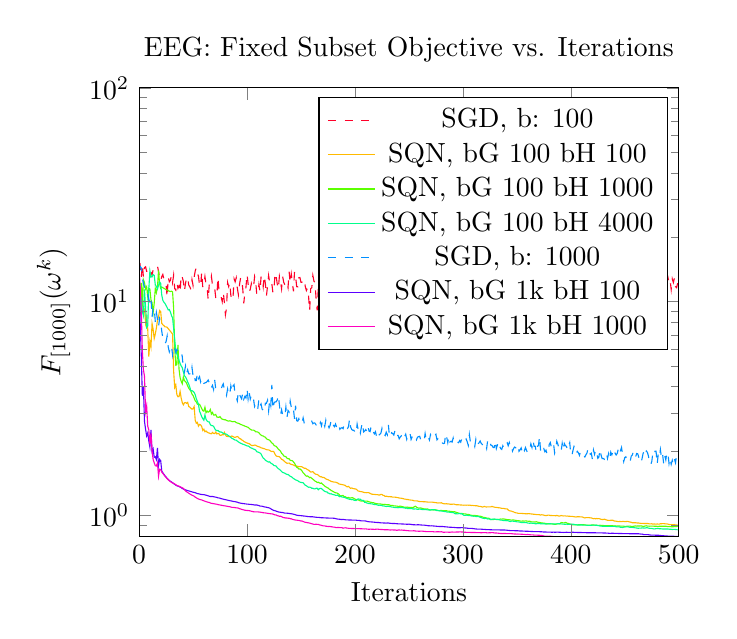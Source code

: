 % This file was created by matplotlib v0.1.0.
% Copyright (c) 2010--2014, Nico Schlömer <nico.schloemer@gmail.com>
% All rights reserved.
% 
% The lastest updates can be retrieved from
% 
% https://github.com/nschloe/matplotlib2tikz
% 
% where you can also submit bug reports and leavecomments.
% 
\begin{tikzpicture}

\definecolor{color1}{rgb}{1,0.728,0}
\definecolor{color0}{rgb}{1,0,0.16}
\definecolor{color3}{rgb}{0,1,0.548}
\definecolor{color2}{rgb}{0.36,1,0}
\definecolor{color5}{rgb}{0.355,0,1}
\definecolor{color4}{rgb}{0,0.562,1}
\definecolor{color6}{rgb}{1,0,0.75}

\begin{axis}[
title={EEG: Fixed Subset Objective vs. Iterations},
xlabel={Iterations},
ylabel={$F_{[1000]}(\omega^k)$},
xmin=0, xmax=500,
ymin=0.8, ymax=100,
ymode=log,
axis on top,
legend entries={{SGD, b: 100},{SQN, bG 100 bH 100},{SQN, bG 100 bH 1000},{SQN, bG 100 bH 4000},{SGD, b: 1000},{SQN, bG 1k bH 100},{SQN, bG 1k bH 1000}}
]
\addplot [color0, dashed]
coordinates {
(0,14.168)
(1.0,14.736)
(2,12.961)
(3,14.954)
(4,13.042)
(5,14.427)
(6,14.567)
(7,13.857)
(8.0,13.86)
(9,13.371)
(10,13.699)
(11,13.827)
(12,13.294)
(13,14.1)
(14,14.098)
(15,14.035)
(16,14.303)
(17,14.68)
(18,13.869)
(19,12.898)
(20,12.516)
(21,13.109)
(22,13.401)
(23,12.707)
(24,12.455)
(25,12.009)
(26,10.479)
(27,13.044)
(28,12.393)
(29,12.585)
(30,13.245)
(31,12.275)
(32,13.304)
(33,11.525)
(34,11.324)
(35,12.258)
(36,11.547)
(37,11.864)
(38,11.049)
(39,13.37)
(40,12.996)
(41,12.474)
(42,11.194)
(43,12.186)
(44,12.903)
(45,13.005)
(46,11.97)
(47,11.732)
(48,11.4)
(49,12.681)
(50,11.907)
(51,13.043)
(52,13.908)
(53,14.438)
(54,13.556)
(55,13.18)
(56,11.918)
(57,11.82)
(58,13.751)
(59,11.682)
(60,12.041)
(61,13.097)
(62,12.054)
(63,11.709)
(64,10.199)
(65,12.032)
(66,12.004)
(67,13.119)
(68,11.946)
(69,12.058)
(70,11.603)
(71,10.453)
(72,10.441)
(73,12.989)
(74,11.328)
(75,10.904)
(76,10.584)
(77,9.999)
(78,11.057)
(79,9.957)
(80,8.697)
(81,9.34)
(82,12.292)
(83,11.765)
(84,12.283)
(85,10.714)
(86,10.153)
(87,10.413)
(88,12.786)
(89,12.382)
(90,12.934)
(91,11.59)
(92,10.782)
(93,11.984)
(94,12.914)
(95,12.885)
(96,11.559)
(97,9.83)
(98,11.062)
(99,11.66)
(100,13.438)
(101,12.106)
(102,11.113)
(103,11.42)
(104,12.149)
(105,11.604)
(106,11.609)
(107,13.111)
(108,12.479)
(109,10.833)
(110,10.924)
(111,12.03)
(112,11.137)
(113,13.042)
(114,13.015)
(115,11.772)
(116,13.223)
(117,12.147)
(118,10.648)
(119,11.84)
(120,13.246)
(121,12.283)
(122,11.85)
(123,12.12)
(124,10.997)
(125,11.497)
(126,13.621)
(127,13.092)
(128,12.107)
(129,11.479)
(130,13.165)
(131,12.479)
(132,11.507)
(133,13.114)
(134,12.323)
(135,12.004)
(136,12.366)
(137,12.338)
(138,11.657)
(139,13.814)
(140,12.213)
(141,13.479)
(142,12.38)
(143,11.169)
(144,13.808)
(145,13.179)
(146,11.755)
(147,11.742)
(148,12.956)
(149,12.969)
(150,12.314)
(151,12.341)
(152,12.304)
(153,12.656)
(154,11.756)
(155,11.27)
(156,11.575)
(157,10.632)
(158,9.055)
(159,11.507)
(160,11.627)
(161,13.253)
(162,12.47)
(163,12.285)
(164,10.292)
(165,9.108)
(166,11.574)
(167,13.619)
(168,11.962)
(169,10.536)
(170,10.305)
(171,11.858)
(172,11.995)
(173,13.567)
(174,13.262)
(175,11.393)
(176,11.297)
(177,10.511)
(178,13.293)
(179,11.497)
(180,10.448)
(181,10.357)
(182,12.939)
(183,12.246)
(184,12.138)
(185,10.742)
(186,10.318)
(187,9.948)
(188,13.142)
(189,12.105)
(190,12.334)
(191,11.936)
(192,12.769)
(193,11.883)
(194,13.154)
(195,11.985)
(196,11.22)
(197,11.475)
(198,11.2)
(199,10.879)
(200,10.782)
(201,10.177)
(202,10.262)
(203,9.859)
(204,8.329)
(205,7.134)
(206,11.169)
(207,9.739)
(208,10.611)
(209,11.54)
(210,10.337)
(211,12.773)
(212,12.74)
(213,12.076)
(214,13.146)
(215,11.396)
(216,13.481)
(217,11.541)
(218,13.193)
(219,13.295)
(220,12.791)
(221,12.488)
(222,11.757)
(223,12.517)
(224,11.892)
(225,14.084)
(226,12.238)
(227,12.546)
(228,13.005)
(229,13.219)
(230,12.408)
(231,12.914)
(232,12.268)
(233,11.403)
(234,12.217)
(235,13.213)
(236,12.81)
(237,11.594)
(238,14.293)
(239,13.617)
(240,12.241)
(241,12.973)
(242,12.571)
(243,14.449)
(244,12.506)
(245,12.018)
(246,11.629)
(247,12.698)
(248,11.34)
(249,13.897)
(250,14.063)
(251,12.543)
(252,13.01)
(253,13.152)
(254,12.574)
(255,10.883)
(256,12.361)
(257,11.691)
(258,10.789)
(259,9.967)
(260,13.65)
(261,12.242)
(262,11.059)
(263,10.057)
(264,10.873)
(265,14.055)
(266,12.015)
(267,12.625)
(268,14.055)
(269,13.871)
(270,13.466)
(271,12.379)
(272,12.275)
(273,12.705)
(274,11.18)
(275,11.499)
(276,12.563)
(277,12.265)
(278,11.44)
(279,10.754)
(280,10.281)
(281,10.983)
(282,14.506)
(283,14.202)
(284,14.133)
(285,14.348)
(286,13.006)
(287,13.053)
(288,11.91)
(289,12.774)
(290,14.528)
(291,13.613)
(292,12.74)
(293,11.593)
(294,12.463)
(295,11.209)
(296,13.97)
(297,13.234)
(298,12.406)
(299,12.445)
(300,11.588)
(301,14.11)
(302,13.394)
(303,14.171)
(304,12.77)
(305,12.365)
(306,13.526)
(307,12.851)
(308,12.682)
(309,12.389)
(310,13.123)
(311,12.722)
(312,13.103)
(313,13.111)
(314,13.026)
(315,12.156)
(316,11.792)
(317,12.972)
(318,11.632)
(319,14.71)
(320,13.582)
(321,13.327)
(322,13.363)
(323,12.381)
(324,12.953)
(325,11.067)
(326,12.138)
(327,13.239)
(328,12.226)
(329,12.984)
(330,12.672)
(331,12.065)
(332,11.094)
(333,9.679)
(334,11.157)
(335,10.933)
(336,10.371)
(337,11.692)
(338,9.003)
(339,9.086)
(340,7.852)
(341,7.653)
(342,10.388)
(343,10.795)
(344,11.704)
(345,11.13)
(346,11.301)
(347,12.498)
(348,9.758)
(349,11.496)
(350,11.475)
(351,10.742)
(352,13.661)
(353,12.481)
(354,13.44)
(355,11.941)
(356,11.049)
(357,12.737)
(358,12.589)
(359,11.814)
(360,10.852)
(361,12.377)
(362,12.315)
(363,13.789)
(364,12.064)
(365,11.037)
(366,12.182)
(367,12.017)
(368,12.047)
(369,11.323)
(370,11.042)
(371,11.646)
(372,10.643)
(373,9.773)
(374,11.184)
(375,9.804)
(376,10.61)
(377,12.007)
(378,13.223)
(379,12.327)
(380,11.224)
(381,11.762)
(382,13.34)
(383,12.963)
(384,12.083)
(385,12.67)
(386,12.225)
(387,12.604)
(388,14.789)
(389,14.149)
(390,13.255)
(391,12.578)
(392,12.721)
(393,11.996)
(394,10.742)
(395,13.106)
(396,12.198)
(397,12.392)
(398,11.566)
(399,10.798)
(400,13.127)
(401,12.438)
(402,12.197)
(403,12.954)
(404,12.825)
(405,11.423)
(406,10.426)
(407,14.474)
(408,13.902)
(409,12.817)
(410,12.422)
(411,12.685)
(412,13.059)
(413,11.153)
(414,12.44)
(415,11.923)
(416,13.526)
(417,12.553)
(418,12.171)
(419,13.833)
(420,12.444)
(421,12.971)
(422,11.615)
(423,12.676)
(424,12.075)
(425,12.917)
(426,13.392)
(427,12.155)
(428,11.617)
(429,12.038)
(430,10.451)
(431,10.822)
(432,9.562)
(433,9.078)
(434,11.833)
(435,11.505)
(436,11.164)
(437,11.178)
(438,9.531)
(439,13.122)
(440,13.262)
(441,12.137)
(442,13.948)
(443,12.544)
(444,12.125)
(445,12.887)
(446,11.907)
(447,12.719)
(448,12.435)
(449,12.533)
(450,12.744)
(451,12.258)
(452,12.947)
(453,12.062)
(454,11.754)
(455,11.432)
(456,11.246)
(457,11.937)
(458,9.882)
(459,9.733)
(460,8.895)
(461,12.23)
(462,12.6)
(463,12.485)
(464,12.278)
(465,11.879)
(466,13.649)
(467,12.997)
(468,13.48)
(469,13.876)
(470,13.325)
(471,12.602)
(472,11.77)
(473,12.137)
(474,11.215)
(475,10.505)
(476,10.848)
(477,11.339)
(478,9.547)
(479,11.321)
(480,9.041)
(481,11.914)
(482,10.68)
(483,12.827)
(484,12.795)
(485,12.264)
(486,12.718)
(487,13.678)
(488,13.056)
(489,12.129)
(490,12.978)
(491,12.296)
(492,12.621)
(493,11.408)
(494,12.777)
(495,12.283)
(496,12.878)
(497,11.747)
(498,11.627)
(499,12.206)

};
\addplot [color1]
coordinates {
(0,14.168)
(1.0,8.663)
(2,8.909)
(3,10.27)
(4,9.129)
(5,9.234)
(6,7.936)
(7,8.501)
(8.0,7.442)
(9,5.536)
(10,6.536)
(11,6.142)
(12,7.9)
(13,7.432)
(14,6.728)
(15,7.058)
(16,7.525)
(17,8.155)
(18,8.515)
(19,9.088)
(20,8.99)
(21,7.922)
(22,7.8)
(23,7.729)
(24,7.625)
(25,7.625)
(26,7.592)
(27,7.478)
(28,7.378)
(29,7.271)
(30,7.161)
(31,7.064)
(32,4.73)
(33,3.967)
(34,4.084)
(35,3.673)
(36,3.591)
(37,3.6)
(38,3.804)
(39,3.541)
(40,3.373)
(41,3.293)
(42,3.365)
(43,3.375)
(44,3.345)
(45,3.38)
(46,3.231)
(47,3.212)
(48,3.176)
(49,3.142)
(50,3.157)
(51,3.232)
(52,2.788)
(53,2.701)
(54,2.725)
(55,2.618)
(56,2.667)
(57,2.653)
(58,2.609)
(59,2.499)
(60,2.533)
(61,2.465)
(62,2.483)
(63,2.455)
(64,2.438)
(65,2.429)
(66,2.416)
(67,2.411)
(68,2.446)
(69,2.422)
(70,2.415)
(71,2.454)
(72,2.408)
(73,2.421)
(74,2.411)
(75,2.372)
(76,2.371)
(77,2.387)
(78,2.385)
(79,2.448)
(80,2.379)
(81,2.345)
(82,2.342)
(83,2.339)
(84,2.344)
(85,2.338)
(86,2.354)
(87,2.339)
(88,2.324)
(89,2.32)
(90,2.331)
(91,2.34)
(92,2.325)
(93,2.288)
(94,2.284)
(95,2.257)
(96,2.244)
(97,2.221)
(98,2.206)
(99,2.193)
(100,2.184)
(101,2.173)
(102,2.169)
(103,2.149)
(104,2.127)
(105,2.123)
(106,2.127)
(107,2.135)
(108,2.132)
(109,2.115)
(110,2.104)
(111,2.096)
(112,2.088)
(113,2.073)
(114,2.067)
(115,2.058)
(116,2.054)
(117,2.042)
(118,2.032)
(119,2.028)
(120,2.026)
(121,2.016)
(122,1.999)
(123,1.99)
(124,1.997)
(125,1.982)
(126,1.932)
(127,1.9)
(128,1.89)
(129,1.888)
(130,1.882)
(131,1.862)
(132,1.831)
(133,1.824)
(134,1.804)
(135,1.784)
(136,1.768)
(137,1.755)
(138,1.757)
(139,1.759)
(140,1.742)
(141,1.734)
(142,1.728)
(143,1.722)
(144,1.709)
(145,1.707)
(146,1.702)
(147,1.697)
(148,1.693)
(149,1.694)
(150,1.693)
(151,1.688)
(152,1.675)
(153,1.664)
(154,1.664)
(155,1.652)
(156,1.637)
(157,1.631)
(158,1.613)
(159,1.596)
(160,1.599)
(161,1.604)
(162,1.581)
(163,1.566)
(164,1.558)
(165,1.557)
(166,1.545)
(167,1.528)
(168,1.517)
(169,1.517)
(170,1.505)
(171,1.508)
(172,1.497)
(173,1.484)
(174,1.476)
(175,1.471)
(176,1.461)
(177,1.453)
(178,1.443)
(179,1.44)
(180,1.435)
(181,1.433)
(182,1.433)
(183,1.425)
(184,1.42)
(185,1.405)
(186,1.402)
(187,1.398)
(188,1.396)
(189,1.392)
(190,1.387)
(191,1.383)
(192,1.367)
(193,1.361)
(194,1.368)
(195,1.353)
(196,1.339)
(197,1.345)
(198,1.337)
(199,1.335)
(200,1.331)
(201,1.329)
(202,1.317)
(203,1.301)
(204,1.299)
(205,1.293)
(206,1.293)
(207,1.288)
(208,1.284)
(209,1.28)
(210,1.279)
(211,1.278)
(212,1.28)
(213,1.277)
(214,1.269)
(215,1.261)
(216,1.257)
(217,1.256)
(218,1.255)
(219,1.253)
(220,1.252)
(221,1.251)
(222,1.246)
(223,1.247)
(224,1.255)
(225,1.254)
(226,1.242)
(227,1.24)
(228,1.228)
(229,1.231)
(230,1.228)
(231,1.224)
(232,1.225)
(233,1.223)
(234,1.223)
(235,1.218)
(236,1.218)
(237,1.218)
(238,1.217)
(239,1.213)
(240,1.212)
(241,1.207)
(242,1.206)
(243,1.204)
(244,1.201)
(245,1.198)
(246,1.192)
(247,1.192)
(248,1.187)
(249,1.189)
(250,1.183)
(251,1.182)
(252,1.18)
(253,1.179)
(254,1.176)
(255,1.17)
(256,1.171)
(257,1.17)
(258,1.169)
(259,1.165)
(260,1.162)
(261,1.161)
(262,1.161)
(263,1.16)
(264,1.16)
(265,1.159)
(266,1.158)
(267,1.156)
(268,1.155)
(269,1.155)
(270,1.155)
(271,1.154)
(272,1.154)
(273,1.152)
(274,1.15)
(275,1.148)
(276,1.146)
(277,1.144)
(278,1.146)
(279,1.144)
(280,1.148)
(281,1.139)
(282,1.136)
(283,1.134)
(284,1.134)
(285,1.135)
(286,1.132)
(287,1.133)
(288,1.129)
(289,1.129)
(290,1.128)
(291,1.131)
(292,1.13)
(293,1.125)
(294,1.123)
(295,1.122)
(296,1.122)
(297,1.121)
(298,1.119)
(299,1.119)
(300,1.118)
(301,1.117)
(302,1.118)
(303,1.117)
(304,1.118)
(305,1.117)
(306,1.118)
(307,1.116)
(308,1.114)
(309,1.115)
(310,1.112)
(311,1.112)
(312,1.11)
(313,1.11)
(314,1.107)
(315,1.103)
(316,1.103)
(317,1.1)
(318,1.095)
(319,1.098)
(320,1.103)
(321,1.097)
(322,1.096)
(323,1.098)
(324,1.098)
(325,1.098)
(326,1.098)
(327,1.103)
(328,1.098)
(329,1.095)
(330,1.091)
(331,1.091)
(332,1.089)
(333,1.087)
(334,1.086)
(335,1.083)
(336,1.08)
(337,1.08)
(338,1.079)
(339,1.075)
(340,1.074)
(341,1.074)
(342,1.061)
(343,1.052)
(344,1.05)
(345,1.048)
(346,1.043)
(347,1.039)
(348,1.033)
(349,1.029)
(350,1.028)
(351,1.024)
(352,1.023)
(353,1.023)
(354,1.023)
(355,1.022)
(356,1.021)
(357,1.02)
(358,1.019)
(359,1.018)
(360,1.019)
(361,1.02)
(362,1.019)
(363,1.017)
(364,1.016)
(365,1.014)
(366,1.013)
(367,1.012)
(368,1.01)
(369,1.009)
(370,1.009)
(371,1.008)
(372,1.005)
(373,1.008)
(374,1.006)
(375,1.004)
(376,1.0)
(377,0.999)
(378,1.001)
(379,1.004)
(380,1.003)
(381,1.0)
(382,1.0)
(383,0.999)
(384,0.999)
(385,0.999)
(386,0.997)
(387,1.001)
(388,0.997)
(389,0.993)
(390,0.995)
(391,1.0)
(392,0.997)
(393,0.995)
(394,0.996)
(395,0.996)
(396,0.993)
(397,0.994)
(398,0.992)
(399,0.992)
(400,0.99)
(401,0.991)
(402,0.989)
(403,0.987)
(404,0.985)
(405,0.984)
(406,0.987)
(407,0.987)
(408,0.986)
(409,0.985)
(410,0.985)
(411,0.983)
(412,0.977)
(413,0.974)
(414,0.977)
(415,0.977)
(416,0.978)
(417,0.977)
(418,0.975)
(419,0.974)
(420,0.97)
(421,0.966)
(422,0.968)
(423,0.965)
(424,0.968)
(425,0.966)
(426,0.967)
(427,0.964)
(428,0.96)
(429,0.958)
(430,0.958)
(431,0.961)
(432,0.958)
(433,0.953)
(434,0.95)
(435,0.949)
(436,0.948)
(437,0.95)
(438,0.95)
(439,0.95)
(440,0.943)
(441,0.942)
(442,0.94)
(443,0.938)
(444,0.936)
(445,0.937)
(446,0.937)
(447,0.936)
(448,0.938)
(449,0.938)
(450,0.936)
(451,0.937)
(452,0.938)
(453,0.938)
(454,0.934)
(455,0.932)
(456,0.929)
(457,0.925)
(458,0.925)
(459,0.925)
(460,0.925)
(461,0.923)
(462,0.922)
(463,0.922)
(464,0.92)
(465,0.918)
(466,0.918)
(467,0.918)
(468,0.917)
(469,0.917)
(470,0.917)
(471,0.918)
(472,0.916)
(473,0.913)
(474,0.913)
(475,0.915)
(476,0.911)
(477,0.913)
(478,0.912)
(479,0.911)
(480,0.913)
(481,0.911)
(482,0.911)
(483,0.915)
(484,0.915)
(485,0.916)
(486,0.916)
(487,0.915)
(488,0.913)
(489,0.913)
(490,0.911)
(491,0.908)
(492,0.906)
(493,0.907)
(494,0.906)
(495,0.906)
(496,0.907)
(497,0.903)
(498,0.903)
(499,0.903)

};
\addplot [color2]
coordinates {
(0,14.168)
(1.0,8.803)
(2,12.257)
(3,9.573)
(4,12.674)
(5,12.289)
(6,11.472)
(7,11.756)
(8.0,10.539)
(9,11.561)
(10,11.456)
(11,10.193)
(12,9.908)
(13,8.876)
(14,9.844)
(15,11.511)
(16,11.008)
(17,11.657)
(18,14.018)
(19,12.144)
(20,11.555)
(21,11.708)
(22,11.627)
(23,11.552)
(24,11.466)
(25,11.388)
(26,11.341)
(27,11.264)
(28,11.195)
(29,11.158)
(30,11.194)
(31,11.11)
(32,9.342)
(33,6.046)
(34,5.042)
(35,5.077)
(36,6.28)
(37,4.833)
(38,4.413)
(39,4.241)
(40,4.131)
(41,4.448)
(42,4.267)
(43,4.231)
(44,4.158)
(45,4.031)
(46,3.94)
(47,3.873)
(48,3.82)
(49,3.698)
(50,3.644)
(51,3.541)
(52,3.434)
(53,3.394)
(54,3.319)
(55,3.301)
(56,3.314)
(57,3.243)
(58,3.168)
(59,3.089)
(60,3.075)
(61,3.208)
(62,3.027)
(63,3.078)
(64,3.042)
(65,3.064)
(66,3.133)
(67,2.98)
(68,3.033)
(69,2.95)
(70,2.952)
(71,2.968)
(72,2.89)
(73,2.881)
(74,2.878)
(75,2.901)
(76,2.848)
(77,2.822)
(78,2.813)
(79,2.805)
(80,2.803)
(81,2.782)
(82,2.771)
(83,2.763)
(84,2.772)
(85,2.765)
(86,2.748)
(87,2.745)
(88,2.754)
(89,2.745)
(90,2.719)
(91,2.709)
(92,2.699)
(93,2.688)
(94,2.665)
(95,2.658)
(96,2.644)
(97,2.632)
(98,2.617)
(99,2.608)
(100,2.594)
(101,2.583)
(102,2.557)
(103,2.531)
(104,2.512)
(105,2.506)
(106,2.507)
(107,2.495)
(108,2.464)
(109,2.462)
(110,2.456)
(111,2.437)
(112,2.402)
(113,2.376)
(114,2.36)
(115,2.353)
(116,2.334)
(117,2.322)
(118,2.287)
(119,2.267)
(120,2.261)
(121,2.248)
(122,2.214)
(123,2.184)
(124,2.167)
(125,2.127)
(126,2.113)
(127,2.106)
(128,2.075)
(129,2.042)
(130,2.022)
(131,1.999)
(132,1.953)
(133,1.937)
(134,1.899)
(135,1.892)
(136,1.885)
(137,1.854)
(138,1.843)
(139,1.842)
(140,1.811)
(141,1.807)
(142,1.804)
(143,1.781)
(144,1.755)
(145,1.715)
(146,1.68)
(147,1.673)
(148,1.649)
(149,1.652)
(150,1.637)
(151,1.614)
(152,1.583)
(153,1.567)
(154,1.542)
(155,1.527)
(156,1.531)
(157,1.519)
(158,1.502)
(159,1.509)
(160,1.492)
(161,1.479)
(162,1.463)
(163,1.449)
(164,1.441)
(165,1.426)
(166,1.431)
(167,1.421)
(168,1.413)
(169,1.419)
(170,1.4)
(171,1.389)
(172,1.371)
(173,1.362)
(174,1.352)
(175,1.345)
(176,1.33)
(177,1.321)
(178,1.31)
(179,1.301)
(180,1.293)
(181,1.283)
(182,1.277)
(183,1.276)
(184,1.267)
(185,1.259)
(186,1.24)
(187,1.234)
(188,1.238)
(189,1.241)
(190,1.224)
(191,1.224)
(192,1.216)
(193,1.21)
(194,1.215)
(195,1.206)
(196,1.209)
(197,1.21)
(198,1.21)
(199,1.202)
(200,1.194)
(201,1.188)
(202,1.184)
(203,1.184)
(204,1.176)
(205,1.17)
(206,1.168)
(207,1.168)
(208,1.166)
(209,1.166)
(210,1.167)
(211,1.167)
(212,1.165)
(213,1.158)
(214,1.155)
(215,1.152)
(216,1.148)
(217,1.149)
(218,1.142)
(219,1.139)
(220,1.136)
(221,1.134)
(222,1.134)
(223,1.134)
(224,1.131)
(225,1.129)
(226,1.126)
(227,1.128)
(228,1.127)
(229,1.124)
(230,1.122)
(231,1.123)
(232,1.121)
(233,1.114)
(234,1.113)
(235,1.114)
(236,1.109)
(237,1.109)
(238,1.107)
(239,1.106)
(240,1.103)
(241,1.104)
(242,1.106)
(243,1.103)
(244,1.1)
(245,1.096)
(246,1.092)
(247,1.094)
(248,1.092)
(249,1.095)
(250,1.088)
(251,1.092)
(252,1.09)
(253,1.09)
(254,1.087)
(255,1.1)
(256,1.105)
(257,1.094)
(258,1.088)
(259,1.082)
(260,1.084)
(261,1.084)
(262,1.08)
(263,1.078)
(264,1.072)
(265,1.073)
(266,1.071)
(267,1.074)
(268,1.068)
(269,1.063)
(270,1.062)
(271,1.062)
(272,1.063)
(273,1.061)
(274,1.065)
(275,1.061)
(276,1.06)
(277,1.056)
(278,1.052)
(279,1.056)
(280,1.057)
(281,1.054)
(282,1.052)
(283,1.052)
(284,1.054)
(285,1.052)
(286,1.048)
(287,1.047)
(288,1.046)
(289,1.045)
(290,1.042)
(291,1.04)
(292,1.042)
(293,1.038)
(294,1.033)
(295,1.03)
(296,1.026)
(297,1.023)
(298,1.022)
(299,1.022)
(300,1.02)
(301,1.017)
(302,1.018)
(303,1.015)
(304,1.011)
(305,1.011)
(306,1.009)
(307,1.004)
(308,1.002)
(309,1.0)
(310,1.0)
(311,1.0)
(312,0.999)
(313,0.998)
(314,0.996)
(315,0.992)
(316,0.992)
(317,0.99)
(318,0.985)
(319,0.98)
(320,0.979)
(321,0.977)
(322,0.972)
(323,0.971)
(324,0.972)
(325,0.963)
(326,0.957)
(327,0.959)
(328,0.956)
(329,0.959)
(330,0.959)
(331,0.958)
(332,0.958)
(333,0.958)
(334,0.96)
(335,0.963)
(336,0.961)
(337,0.964)
(338,0.963)
(339,0.961)
(340,0.958)
(341,0.957)
(342,0.956)
(343,0.955)
(344,0.953)
(345,0.951)
(346,0.953)
(347,0.953)
(348,0.951)
(349,0.948)
(350,0.947)
(351,0.946)
(352,0.945)
(353,0.942)
(354,0.941)
(355,0.942)
(356,0.942)
(357,0.941)
(358,0.944)
(359,0.942)
(360,0.941)
(361,0.939)
(362,0.94)
(363,0.935)
(364,0.933)
(365,0.934)
(366,0.934)
(367,0.932)
(368,0.935)
(369,0.931)
(370,0.929)
(371,0.928)
(372,0.925)
(373,0.923)
(374,0.922)
(375,0.921)
(376,0.919)
(377,0.918)
(378,0.915)
(379,0.915)
(380,0.914)
(381,0.913)
(382,0.914)
(383,0.913)
(384,0.911)
(385,0.909)
(386,0.909)
(387,0.913)
(388,0.914)
(389,0.913)
(390,0.915)
(391,0.927)
(392,0.926)
(393,0.923)
(394,0.924)
(395,0.928)
(396,0.924)
(397,0.918)
(398,0.917)
(399,0.912)
(400,0.91)
(401,0.904)
(402,0.905)
(403,0.904)
(404,0.904)
(405,0.904)
(406,0.904)
(407,0.905)
(408,0.905)
(409,0.906)
(410,0.906)
(411,0.905)
(412,0.905)
(413,0.904)
(414,0.902)
(415,0.902)
(416,0.9)
(417,0.901)
(418,0.901)
(419,0.902)
(420,0.903)
(421,0.903)
(422,0.901)
(423,0.901)
(424,0.9)
(425,0.899)
(426,0.899)
(427,0.9)
(428,0.899)
(429,0.897)
(430,0.898)
(431,0.896)
(432,0.896)
(433,0.896)
(434,0.897)
(435,0.896)
(436,0.895)
(437,0.895)
(438,0.896)
(439,0.895)
(440,0.894)
(441,0.895)
(442,0.892)
(443,0.893)
(444,0.893)
(445,0.893)
(446,0.892)
(447,0.892)
(448,0.892)
(449,0.891)
(450,0.889)
(451,0.889)
(452,0.891)
(453,0.89)
(454,0.892)
(455,0.892)
(456,0.889)
(457,0.89)
(458,0.89)
(459,0.892)
(460,0.894)
(461,0.892)
(462,0.893)
(463,0.893)
(464,0.893)
(465,0.894)
(466,0.892)
(467,0.89)
(468,0.89)
(469,0.894)
(470,0.895)
(471,0.892)
(472,0.892)
(473,0.891)
(474,0.892)
(475,0.892)
(476,0.892)
(477,0.891)
(478,0.891)
(479,0.891)
(480,0.889)
(481,0.888)
(482,0.891)
(483,0.891)
(484,0.891)
(485,0.891)
(486,0.89)
(487,0.891)
(488,0.891)
(489,0.889)
(490,0.887)
(491,0.888)
(492,0.887)
(493,0.886)
(494,0.886)
(495,0.886)
(496,0.887)
(497,0.887)
(498,0.888)
(499,0.891)

};
\addplot [color3]
coordinates {
(0,14.168)
(1.0,9.021)
(2,10.512)
(3,9.003)
(4,8.603)
(5,11.417)
(6,9.357)
(7,7.574)
(8.0,7.72)
(9,11.438)
(10,13.94)
(11,13.037)
(12,13.075)
(13,13.394)
(14,13.277)
(15,12.003)
(16,11.775)
(17,11.455)
(18,11.934)
(19,12.352)
(20,12.192)
(21,10.74)
(22,10.152)
(23,9.938)
(24,9.804)
(25,9.592)
(26,9.387)
(27,9.145)
(28,9.187)
(29,8.95)
(30,8.619)
(31,8.415)
(32,7.513)
(33,6.632)
(34,5.888)
(35,5.694)
(36,5.539)
(37,5.314)
(38,5.141)
(39,5.0)
(40,4.917)
(41,4.69)
(42,4.509)
(43,4.445)
(44,4.352)
(45,4.207)
(46,4.114)
(47,3.972)
(48,3.83)
(49,3.835)
(50,3.81)
(51,3.763)
(52,3.671)
(53,3.516)
(54,3.418)
(55,3.314)
(56,3.073)
(57,2.991)
(58,2.898)
(59,2.839)
(60,2.791)
(61,2.952)
(62,2.821)
(63,2.766)
(64,2.743)
(65,2.741)
(66,2.658)
(67,2.635)
(68,2.633)
(69,2.613)
(70,2.551)
(71,2.509)
(72,2.491)
(73,2.499)
(74,2.473)
(75,2.456)
(76,2.459)
(77,2.441)
(78,2.42)
(79,2.411)
(80,2.405)
(81,2.401)
(82,2.377)
(83,2.357)
(84,2.339)
(85,2.316)
(86,2.296)
(87,2.283)
(88,2.268)
(89,2.251)
(90,2.25)
(91,2.228)
(92,2.21)
(93,2.193)
(94,2.178)
(95,2.169)
(96,2.155)
(97,2.149)
(98,2.138)
(99,2.126)
(100,2.115)
(101,2.114)
(102,2.1)
(103,2.076)
(104,2.068)
(105,2.059)
(106,2.045)
(107,2.037)
(108,2.023)
(109,1.987)
(110,1.981)
(111,1.972)
(112,1.96)
(113,1.941)
(114,1.895)
(115,1.855)
(116,1.841)
(117,1.814)
(118,1.8)
(119,1.788)
(120,1.777)
(121,1.783)
(122,1.758)
(123,1.746)
(124,1.733)
(125,1.712)
(126,1.709)
(127,1.702)
(128,1.673)
(129,1.654)
(130,1.644)
(131,1.625)
(132,1.607)
(133,1.59)
(134,1.584)
(135,1.578)
(136,1.566)
(137,1.556)
(138,1.555)
(139,1.541)
(140,1.525)
(141,1.518)
(142,1.506)
(143,1.489)
(144,1.48)
(145,1.467)
(146,1.462)
(147,1.455)
(148,1.441)
(149,1.433)
(150,1.427)
(151,1.426)
(152,1.422)
(153,1.403)
(154,1.384)
(155,1.377)
(156,1.365)
(157,1.356)
(158,1.357)
(159,1.352)
(160,1.34)
(161,1.342)
(162,1.332)
(163,1.333)
(164,1.34)
(165,1.341)
(166,1.32)
(167,1.335)
(168,1.34)
(169,1.337)
(170,1.321)
(171,1.309)
(172,1.296)
(173,1.291)
(174,1.289)
(175,1.274)
(176,1.27)
(177,1.261)
(178,1.264)
(179,1.256)
(180,1.252)
(181,1.249)
(182,1.242)
(183,1.241)
(184,1.247)
(185,1.231)
(186,1.224)
(187,1.231)
(188,1.22)
(189,1.219)
(190,1.215)
(191,1.212)
(192,1.205)
(193,1.199)
(194,1.195)
(195,1.19)
(196,1.191)
(197,1.185)
(198,1.188)
(199,1.179)
(200,1.178)
(201,1.175)
(202,1.188)
(203,1.196)
(204,1.192)
(205,1.191)
(206,1.179)
(207,1.177)
(208,1.177)
(209,1.151)
(210,1.151)
(211,1.144)
(212,1.141)
(213,1.136)
(214,1.137)
(215,1.133)
(216,1.134)
(217,1.128)
(218,1.126)
(219,1.124)
(220,1.123)
(221,1.119)
(222,1.115)
(223,1.118)
(224,1.116)
(225,1.113)
(226,1.108)
(227,1.109)
(228,1.104)
(229,1.102)
(230,1.103)
(231,1.105)
(232,1.1)
(233,1.1)
(234,1.095)
(235,1.095)
(236,1.091)
(237,1.09)
(238,1.088)
(239,1.088)
(240,1.087)
(241,1.089)
(242,1.088)
(243,1.088)
(244,1.088)
(245,1.087)
(246,1.085)
(247,1.081)
(248,1.084)
(249,1.076)
(250,1.077)
(251,1.078)
(252,1.077)
(253,1.076)
(254,1.072)
(255,1.072)
(256,1.074)
(257,1.072)
(258,1.068)
(259,1.07)
(260,1.071)
(261,1.07)
(262,1.067)
(263,1.065)
(264,1.067)
(265,1.066)
(266,1.066)
(267,1.062)
(268,1.062)
(269,1.06)
(270,1.061)
(271,1.064)
(272,1.064)
(273,1.065)
(274,1.062)
(275,1.059)
(276,1.054)
(277,1.053)
(278,1.053)
(279,1.051)
(280,1.049)
(281,1.048)
(282,1.045)
(283,1.044)
(284,1.043)
(285,1.039)
(286,1.037)
(287,1.037)
(288,1.035)
(289,1.034)
(290,1.032)
(291,1.032)
(292,1.026)
(293,1.018)
(294,1.019)
(295,1.017)
(296,1.021)
(297,1.021)
(298,1.018)
(299,1.021)
(300,1.009)
(301,1.001)
(302,1.001)
(303,1.004)
(304,1.001)
(305,1.0)
(306,1.0)
(307,0.998)
(308,0.995)
(309,0.994)
(310,0.992)
(311,0.993)
(312,0.989)
(313,0.989)
(314,0.99)
(315,0.987)
(316,0.981)
(317,0.977)
(318,0.973)
(319,0.97)
(320,0.968)
(321,0.971)
(322,0.967)
(323,0.963)
(324,0.964)
(325,0.961)
(326,0.956)
(327,0.96)
(328,0.961)
(329,0.964)
(330,0.96)
(331,0.959)
(332,0.959)
(333,0.957)
(334,0.955)
(335,0.951)
(336,0.951)
(337,0.948)
(338,0.947)
(339,0.947)
(340,0.945)
(341,0.947)
(342,0.944)
(343,0.94)
(344,0.937)
(345,0.941)
(346,0.941)
(347,0.94)
(348,0.938)
(349,0.937)
(350,0.934)
(351,0.934)
(352,0.932)
(353,0.93)
(354,0.927)
(355,0.928)
(356,0.927)
(357,0.927)
(358,0.926)
(359,0.926)
(360,0.922)
(361,0.921)
(362,0.919)
(363,0.922)
(364,0.92)
(365,0.92)
(366,0.92)
(367,0.915)
(368,0.915)
(369,0.916)
(370,0.917)
(371,0.916)
(372,0.915)
(373,0.915)
(374,0.914)
(375,0.915)
(376,0.913)
(377,0.912)
(378,0.913)
(379,0.913)
(380,0.915)
(381,0.915)
(382,0.914)
(383,0.914)
(384,0.912)
(385,0.913)
(386,0.913)
(387,0.913)
(388,0.915)
(389,0.916)
(390,0.914)
(391,0.914)
(392,0.912)
(393,0.911)
(394,0.91)
(395,0.91)
(396,0.911)
(397,0.908)
(398,0.909)
(399,0.909)
(400,0.911)
(401,0.911)
(402,0.91)
(403,0.909)
(404,0.906)
(405,0.905)
(406,0.903)
(407,0.903)
(408,0.903)
(409,0.903)
(410,0.902)
(411,0.903)
(412,0.901)
(413,0.901)
(414,0.902)
(415,0.9)
(416,0.899)
(417,0.899)
(418,0.899)
(419,0.9)
(420,0.901)
(421,0.901)
(422,0.901)
(423,0.9)
(424,0.9)
(425,0.897)
(426,0.896)
(427,0.893)
(428,0.892)
(429,0.891)
(430,0.891)
(431,0.891)
(432,0.891)
(433,0.89)
(434,0.89)
(435,0.889)
(436,0.891)
(437,0.89)
(438,0.89)
(439,0.89)
(440,0.89)
(441,0.889)
(442,0.886)
(443,0.884)
(444,0.884)
(445,0.884)
(446,0.881)
(447,0.88)
(448,0.879)
(449,0.882)
(450,0.883)
(451,0.885)
(452,0.885)
(453,0.885)
(454,0.882)
(455,0.88)
(456,0.88)
(457,0.88)
(458,0.878)
(459,0.877)
(460,0.875)
(461,0.874)
(462,0.872)
(463,0.872)
(464,0.873)
(465,0.873)
(466,0.875)
(467,0.874)
(468,0.873)
(469,0.874)
(470,0.876)
(471,0.876)
(472,0.873)
(473,0.87)
(474,0.87)
(475,0.87)
(476,0.868)
(477,0.865)
(478,0.866)
(479,0.868)
(480,0.869)
(481,0.869)
(482,0.867)
(483,0.867)
(484,0.866)
(485,0.865)
(486,0.865)
(487,0.865)
(488,0.865)
(489,0.864)
(490,0.865)
(491,0.863)
(492,0.862)
(493,0.862)
(494,0.86)
(495,0.861)
(496,0.861)
(497,0.86)
(498,0.859)
(499,0.857)

};
\addplot [color4, dashed]
coordinates {
(0,14.168)
(1.0,14.606)
(2,14.398)
(3,12.841)
(4,12.232)
(5,11.691)
(6,11.388)
(7,10.788)
(8.0,10.812)
(9,10.276)
(10,9.876)
(11,10.42)
(12,8.473)
(13,9.341)
(14,9.409)
(15,8.051)
(16,8.896)
(17,8.297)
(18,7.641)
(19,8.357)
(20,8.071)
(21,7.27)
(22,6.744)
(23,6.54)
(24,6.383)
(25,6.502)
(26,6.913)
(27,6.138)
(28,5.828)
(29,6.044)
(30,6.227)
(31,5.648)
(32,6.18)
(33,6.039)
(34,5.792)
(35,5.971)
(36,5.888)
(37,5.831)
(38,5.787)
(39,5.871)
(40,5.53)
(41,4.887)
(42,4.687)
(43,5.002)
(44,4.608)
(45,4.802)
(46,4.596)
(47,4.599)
(48,4.529)
(49,4.926)
(50,4.501)
(51,4.618)
(52,4.278)
(53,4.275)
(54,4.634)
(55,4.37)
(56,4.46)
(57,4.219)
(58,4.391)
(59,4.244)
(60,4.151)
(61,4.171)
(62,4.188)
(63,4.23)
(64,4.302)
(65,4.177)
(66,4.223)
(67,3.964)
(68,4.058)
(69,3.883)
(70,4.317)
(71,3.91)
(72,3.951)
(73,3.91)
(74,3.907)
(75,3.907)
(76,3.891)
(77,4.038)
(78,4.127)
(79,3.876)
(80,3.809)
(81,3.647)
(82,3.904)
(83,3.657)
(84,3.695)
(85,4.037)
(86,3.797)
(87,4.03)
(88,4.089)
(89,3.613)
(90,3.576)
(91,3.436)
(92,3.816)
(93,3.688)
(94,3.587)
(95,3.512)
(96,3.748)
(97,3.5)
(98,3.605)
(99,3.545)
(100,3.921)
(101,3.505)
(102,3.782)
(103,3.504)
(104,3.649)
(105,3.688)
(106,3.501)
(107,3.232)
(108,3.319)
(109,3.13)
(110,3.167)
(111,3.492)
(112,3.255)
(113,3.326)
(114,3.137)
(115,3.118)
(116,3.06)
(117,3.354)
(118,3.348)
(119,3.461)
(120,3.088)
(121,3.465)
(122,3.273)
(123,4.081)
(124,3.137)
(125,3.357)
(126,3.399)
(127,3.404)
(128,3.466)
(129,3.65)
(130,3.304)
(131,2.944)
(132,3.122)
(133,2.96)
(134,2.903)
(135,2.906)
(136,3.214)
(137,2.866)
(138,3.098)
(139,3.049)
(140,3.424)
(141,3.212)
(142,3.286)
(143,3.149)
(144,2.834)
(145,3.265)
(146,2.777)
(147,2.763)
(148,2.835)
(149,2.715)
(150,2.679)
(151,2.721)
(152,2.861)
(153,2.705)
(154,2.71)
(155,2.703)
(156,2.723)
(157,2.751)
(158,2.734)
(159,2.721)
(160,2.759)
(161,2.686)
(162,2.711)
(163,2.704)
(164,2.652)
(165,2.669)
(166,2.739)
(167,2.649)
(168,2.727)
(169,2.627)
(170,2.803)
(171,2.72)
(172,2.61)
(173,2.789)
(174,2.626)
(175,2.669)
(176,2.57)
(177,2.638)
(178,2.807)
(179,2.676)
(180,2.641)
(181,2.602)
(182,2.68)
(183,2.584)
(184,2.671)
(185,2.68)
(186,2.529)
(187,2.56)
(188,2.574)
(189,2.548)
(190,2.667)
(191,2.596)
(192,2.539)
(193,2.548)
(194,2.6)
(195,2.831)
(196,2.59)
(197,2.525)
(198,2.505)
(199,2.503)
(200,2.453)
(201,2.417)
(202,2.673)
(203,2.514)
(204,2.57)
(205,2.431)
(206,2.597)
(207,2.716)
(208,2.459)
(209,2.482)
(210,2.523)
(211,2.479)
(212,2.626)
(213,2.484)
(214,2.468)
(215,2.614)
(216,2.462)
(217,2.461)
(218,2.41)
(219,2.464)
(220,2.346)
(221,2.455)
(222,2.376)
(223,2.395)
(224,2.423)
(225,2.551)
(226,2.379)
(227,2.405)
(228,2.366)
(229,2.453)
(230,2.386)
(231,2.651)
(232,2.327)
(233,2.363)
(234,2.438)
(235,2.415)
(236,2.379)
(237,2.491)
(238,2.53)
(239,2.368)
(240,2.369)
(241,2.285)
(242,2.33)
(243,2.357)
(244,2.314)
(245,2.4)
(246,2.344)
(247,2.401)
(248,2.271)
(249,2.363)
(250,2.347)
(251,2.426)
(252,2.267)
(253,2.33)
(254,2.315)
(255,2.292)
(256,2.344)
(257,2.261)
(258,2.325)
(259,2.337)
(260,2.346)
(261,2.249)
(262,2.239)
(263,2.252)
(264,2.221)
(265,2.417)
(266,2.258)
(267,2.241)
(268,2.317)
(269,2.254)
(270,2.39)
(271,2.331)
(272,2.303)
(273,2.29)
(274,2.366)
(275,2.396)
(276,2.258)
(277,2.29)
(278,2.282)
(279,2.29)
(280,2.308)
(281,2.183)
(282,2.169)
(283,2.178)
(284,2.417)
(285,2.325)
(286,2.193)
(287,2.342)
(288,2.209)
(289,2.224)
(290,2.204)
(291,2.303)
(292,2.178)
(293,2.17)
(294,2.203)
(295,2.203)
(296,2.19)
(297,2.243)
(298,2.204)
(299,2.291)
(300,2.211)
(301,2.229)
(302,2.244)
(303,2.28)
(304,2.214)
(305,2.128)
(306,2.389)
(307,2.199)
(308,2.197)
(309,2.166)
(310,2.188)
(311,2.103)
(312,2.268)
(313,2.118)
(314,2.161)
(315,2.188)
(316,2.23)
(317,2.175)
(318,2.147)
(319,2.167)
(320,2.202)
(321,2.144)
(322,2.056)
(323,2.253)
(324,2.182)
(325,2.212)
(326,2.13)
(327,2.123)
(328,2.081)
(329,2.078)
(330,2.234)
(331,2.056)
(332,2.138)
(333,2.217)
(334,2.108)
(335,2.056)
(336,2.037)
(337,2.118)
(338,2.064)
(339,2.16)
(340,2.189)
(341,2.193)
(342,2.12)
(343,2.193)
(344,2.074)
(345,2.1)
(346,2.0)
(347,2.06)
(348,2.09)
(349,2.07)
(350,2.066)
(351,2.135)
(352,1.997)
(353,2.028)
(354,2.071)
(355,1.981)
(356,2.067)
(357,2.011)
(358,2.079)
(359,2.011)
(360,1.968)
(361,2.036)
(362,2.037)
(363,2.163)
(364,2.08)
(365,2.251)
(366,2.105)
(367,2.109)
(368,1.975)
(369,2.107)
(370,2.12)
(371,2.339)
(372,2.003)
(373,2.069)
(374,2.012)
(375,2.052)
(376,1.987)
(377,2.02)
(378,1.942)
(379,1.991)
(380,2.15)
(381,2.194)
(382,2.08)
(383,2.098)
(384,2.176)
(385,1.96)
(386,2.048)
(387,2.225)
(388,2.155)
(389,2.057)
(390,2.005)
(391,1.989)
(392,2.172)
(393,2.022)
(394,2.171)
(395,2.121)
(396,2.103)
(397,2.026)
(398,2.121)
(399,2.192)
(400,1.92)
(401,1.907)
(402,2.016)
(403,2.107)
(404,2.081)
(405,1.953)
(406,1.996)
(407,1.964)
(408,1.911)
(409,1.996)
(410,1.995)
(411,1.95)
(412,1.904)
(413,1.878)
(414,1.924)
(415,1.961)
(416,2.071)
(417,1.997)
(418,1.934)
(419,1.956)
(420,1.829)
(421,2.024)
(422,1.933)
(423,2.03)
(424,1.962)
(425,1.853)
(426,1.875)
(427,2.041)
(428,1.918)
(429,1.846)
(430,1.848)
(431,1.833)
(432,1.911)
(433,1.956)
(434,1.85)
(435,1.947)
(436,1.835)
(437,1.978)
(438,1.923)
(439,1.991)
(440,1.902)
(441,1.957)
(442,1.919)
(443,1.95)
(444,2.048)
(445,1.945)
(446,2.008)
(447,2.078)
(448,1.917)
(449,1.787)
(450,1.866)
(451,1.882)
(452,1.798)
(453,1.821)
(454,1.795)
(455,1.792)
(456,1.896)
(457,1.92)
(458,1.995)
(459,1.911)
(460,1.877)
(461,1.95)
(462,1.943)
(463,1.872)
(464,1.818)
(465,1.761)
(466,1.845)
(467,1.957)
(468,1.984)
(469,1.907)
(470,2.001)
(471,1.974)
(472,1.887)
(473,1.745)
(474,1.728)
(475,1.787)
(476,1.959)
(477,1.913)
(478,1.998)
(479,1.999)
(480,1.736)
(481,1.934)
(482,1.871)
(483,2.034)
(484,1.86)
(485,1.94)
(486,1.754)
(487,1.906)
(488,1.82)
(489,1.978)
(490,1.951)
(491,1.748)
(492,1.856)
(493,1.736)
(494,1.812)
(495,1.731)
(496,1.836)
(497,1.765)
(498,1.924)
(499,1.961)

};
\addplot [color5]
coordinates {
(0,14.168)
(1.0,7.93)
(2,5.659)
(3,3.633)
(4,3.983)
(5,2.753)
(6,2.531)
(7,2.357)
(8.0,2.436)
(9,2.228)
(10,2.088)
(11,2.513)
(12,1.993)
(13,2.05)
(14,1.872)
(15,1.881)
(16,1.827)
(17,2.071)
(18,1.711)
(19,1.83)
(20,1.806)
(21,1.613)
(22,1.586)
(23,1.559)
(24,1.533)
(25,1.513)
(26,1.492)
(27,1.476)
(28,1.458)
(29,1.446)
(30,1.435)
(31,1.425)
(32,1.409)
(33,1.399)
(34,1.386)
(35,1.378)
(36,1.371)
(37,1.365)
(38,1.357)
(39,1.349)
(40,1.337)
(41,1.33)
(42,1.323)
(43,1.318)
(44,1.313)
(45,1.307)
(46,1.303)
(47,1.298)
(48,1.294)
(49,1.29)
(50,1.285)
(51,1.282)
(52,1.278)
(53,1.272)
(54,1.266)
(55,1.263)
(56,1.26)
(57,1.256)
(58,1.254)
(59,1.252)
(60,1.251)
(61,1.249)
(62,1.244)
(63,1.241)
(64,1.235)
(65,1.231)
(66,1.227)
(67,1.227)
(68,1.227)
(69,1.224)
(70,1.221)
(71,1.218)
(72,1.215)
(73,1.209)
(74,1.208)
(75,1.204)
(76,1.199)
(77,1.196)
(78,1.192)
(79,1.189)
(80,1.186)
(81,1.183)
(82,1.179)
(83,1.176)
(84,1.173)
(85,1.17)
(86,1.168)
(87,1.164)
(88,1.162)
(89,1.16)
(90,1.157)
(91,1.155)
(92,1.148)
(93,1.145)
(94,1.142)
(95,1.139)
(96,1.138)
(97,1.136)
(98,1.134)
(99,1.133)
(100,1.13)
(101,1.13)
(102,1.128)
(103,1.127)
(104,1.126)
(105,1.124)
(106,1.122)
(107,1.12)
(108,1.12)
(109,1.12)
(110,1.116)
(111,1.113)
(112,1.107)
(113,1.106)
(114,1.105)
(115,1.101)
(116,1.097)
(117,1.095)
(118,1.093)
(119,1.089)
(120,1.087)
(121,1.083)
(122,1.076)
(123,1.066)
(124,1.061)
(125,1.055)
(126,1.053)
(127,1.048)
(128,1.043)
(129,1.039)
(130,1.037)
(131,1.035)
(132,1.033)
(133,1.032)
(134,1.029)
(135,1.026)
(136,1.025)
(137,1.025)
(138,1.024)
(139,1.022)
(140,1.02)
(141,1.019)
(142,1.017)
(143,1.014)
(144,1.011)
(145,1.007)
(146,1.003)
(147,1.001)
(148,1.0)
(149,0.999)
(150,0.998)
(151,0.997)
(152,0.995)
(153,0.994)
(154,0.993)
(155,0.991)
(156,0.989)
(157,0.988)
(158,0.987)
(159,0.986)
(160,0.986)
(161,0.986)
(162,0.984)
(163,0.983)
(164,0.981)
(165,0.98)
(166,0.98)
(167,0.979)
(168,0.977)
(169,0.976)
(170,0.976)
(171,0.975)
(172,0.974)
(173,0.974)
(174,0.973)
(175,0.973)
(176,0.972)
(177,0.972)
(178,0.972)
(179,0.972)
(180,0.971)
(181,0.97)
(182,0.967)
(183,0.964)
(184,0.962)
(185,0.961)
(186,0.96)
(187,0.958)
(188,0.957)
(189,0.959)
(190,0.957)
(191,0.955)
(192,0.954)
(193,0.954)
(194,0.953)
(195,0.953)
(196,0.953)
(197,0.952)
(198,0.952)
(199,0.952)
(200,0.952)
(201,0.951)
(202,0.949)
(203,0.948)
(204,0.948)
(205,0.946)
(206,0.943)
(207,0.944)
(208,0.943)
(209,0.943)
(210,0.942)
(211,0.939)
(212,0.936)
(213,0.935)
(214,0.933)
(215,0.933)
(216,0.932)
(217,0.931)
(218,0.93)
(219,0.929)
(220,0.928)
(221,0.927)
(222,0.927)
(223,0.925)
(224,0.924)
(225,0.924)
(226,0.923)
(227,0.922)
(228,0.922)
(229,0.921)
(230,0.923)
(231,0.922)
(232,0.92)
(233,0.919)
(234,0.918)
(235,0.917)
(236,0.917)
(237,0.917)
(238,0.916)
(239,0.915)
(240,0.914)
(241,0.913)
(242,0.913)
(243,0.913)
(244,0.912)
(245,0.912)
(246,0.911)
(247,0.911)
(248,0.91)
(249,0.91)
(250,0.911)
(251,0.91)
(252,0.908)
(253,0.907)
(254,0.905)
(255,0.905)
(256,0.904)
(257,0.904)
(258,0.905)
(259,0.905)
(260,0.904)
(261,0.903)
(262,0.902)
(263,0.902)
(264,0.902)
(265,0.9)
(266,0.899)
(267,0.897)
(268,0.895)
(269,0.895)
(270,0.894)
(271,0.895)
(272,0.894)
(273,0.893)
(274,0.892)
(275,0.891)
(276,0.89)
(277,0.89)
(278,0.888)
(279,0.888)
(280,0.888)
(281,0.888)
(282,0.887)
(283,0.886)
(284,0.885)
(285,0.884)
(286,0.883)
(287,0.882)
(288,0.881)
(289,0.881)
(290,0.88)
(291,0.88)
(292,0.879)
(293,0.878)
(294,0.877)
(295,0.876)
(296,0.876)
(297,0.876)
(298,0.877)
(299,0.877)
(300,0.877)
(301,0.875)
(302,0.874)
(303,0.874)
(304,0.872)
(305,0.871)
(306,0.871)
(307,0.871)
(308,0.87)
(309,0.869)
(310,0.868)
(311,0.866)
(312,0.865)
(313,0.864)
(314,0.863)
(315,0.863)
(316,0.863)
(317,0.863)
(318,0.862)
(319,0.861)
(320,0.861)
(321,0.86)
(322,0.859)
(323,0.859)
(324,0.859)
(325,0.858)
(326,0.858)
(327,0.857)
(328,0.857)
(329,0.857)
(330,0.857)
(331,0.857)
(332,0.856)
(333,0.856)
(334,0.856)
(335,0.855)
(336,0.855)
(337,0.855)
(338,0.855)
(339,0.855)
(340,0.854)
(341,0.853)
(342,0.852)
(343,0.851)
(344,0.85)
(345,0.849)
(346,0.849)
(347,0.849)
(348,0.849)
(349,0.848)
(350,0.848)
(351,0.848)
(352,0.847)
(353,0.846)
(354,0.846)
(355,0.846)
(356,0.845)
(357,0.845)
(358,0.844)
(359,0.844)
(360,0.844)
(361,0.843)
(362,0.843)
(363,0.842)
(364,0.842)
(365,0.841)
(366,0.841)
(367,0.84)
(368,0.84)
(369,0.84)
(370,0.84)
(371,0.84)
(372,0.839)
(373,0.839)
(374,0.838)
(375,0.837)
(376,0.837)
(377,0.837)
(378,0.836)
(379,0.836)
(380,0.836)
(381,0.836)
(382,0.835)
(383,0.835)
(384,0.836)
(385,0.835)
(386,0.835)
(387,0.836)
(388,0.836)
(389,0.835)
(390,0.835)
(391,0.834)
(392,0.834)
(393,0.833)
(394,0.834)
(395,0.834)
(396,0.835)
(397,0.834)
(398,0.834)
(399,0.834)
(400,0.834)
(401,0.835)
(402,0.835)
(403,0.834)
(404,0.833)
(405,0.834)
(406,0.833)
(407,0.833)
(408,0.832)
(409,0.833)
(410,0.832)
(411,0.832)
(412,0.832)
(413,0.832)
(414,0.831)
(415,0.83)
(416,0.83)
(417,0.83)
(418,0.83)
(419,0.83)
(420,0.831)
(421,0.83)
(422,0.83)
(423,0.83)
(424,0.829)
(425,0.829)
(426,0.829)
(427,0.829)
(428,0.829)
(429,0.829)
(430,0.828)
(431,0.828)
(432,0.828)
(433,0.827)
(434,0.827)
(435,0.826)
(436,0.825)
(437,0.825)
(438,0.826)
(439,0.826)
(440,0.825)
(441,0.825)
(442,0.825)
(443,0.825)
(444,0.824)
(445,0.824)
(446,0.824)
(447,0.824)
(448,0.823)
(449,0.823)
(450,0.823)
(451,0.823)
(452,0.822)
(453,0.822)
(454,0.822)
(455,0.821)
(456,0.821)
(457,0.821)
(458,0.821)
(459,0.821)
(460,0.821)
(461,0.821)
(462,0.821)
(463,0.821)
(464,0.82)
(465,0.818)
(466,0.819)
(467,0.815)
(468,0.814)
(469,0.814)
(470,0.814)
(471,0.814)
(472,0.813)
(473,0.811)
(474,0.81)
(475,0.81)
(476,0.809)
(477,0.809)
(478,0.809)
(479,0.808)
(480,0.808)
(481,0.809)
(482,0.807)
(483,0.806)
(484,0.805)
(485,0.804)
(486,0.804)
(487,0.803)
(488,0.802)
(489,0.802)
(490,0.801)
(491,0.801)
(492,0.801)
(493,0.801)
(494,0.801)
(495,0.8)
(496,0.799)
(497,0.799)
(498,0.798)
(499,0.799)

};
\addplot [color6]
coordinates {
(0,14.168)
(1.0,11.82)
(2,9.238)
(3,5.899)
(4,4.808)
(5,4.476)
(6,3.059)
(7,3.261)
(8.0,2.615)
(9,2.513)
(10,2.159)
(11,2.42)
(12,2.004)
(13,1.828)
(14,1.765)
(15,1.709)
(16,1.704)
(17,1.759)
(18,1.527)
(19,1.645)
(20,1.637)
(21,1.596)
(22,1.573)
(23,1.549)
(24,1.526)
(25,1.505)
(26,1.487)
(27,1.469)
(28,1.454)
(29,1.441)
(30,1.428)
(31,1.42)
(32,1.413)
(33,1.404)
(34,1.394)
(35,1.383)
(36,1.377)
(37,1.37)
(38,1.362)
(39,1.355)
(40,1.348)
(41,1.34)
(42,1.323)
(43,1.302)
(44,1.291)
(45,1.282)
(46,1.271)
(47,1.261)
(48,1.253)
(49,1.244)
(50,1.238)
(51,1.231)
(52,1.218)
(53,1.21)
(54,1.201)
(55,1.195)
(56,1.189)
(57,1.186)
(58,1.182)
(59,1.175)
(60,1.171)
(61,1.166)
(62,1.161)
(63,1.157)
(64,1.153)
(65,1.151)
(66,1.144)
(67,1.14)
(68,1.138)
(69,1.136)
(70,1.133)
(71,1.131)
(72,1.129)
(73,1.124)
(74,1.122)
(75,1.12)
(76,1.117)
(77,1.115)
(78,1.112)
(79,1.11)
(80,1.108)
(81,1.106)
(82,1.103)
(83,1.101)
(84,1.099)
(85,1.095)
(86,1.092)
(87,1.091)
(88,1.09)
(89,1.088)
(90,1.086)
(91,1.085)
(92,1.083)
(93,1.076)
(94,1.073)
(95,1.068)
(96,1.065)
(97,1.062)
(98,1.058)
(99,1.057)
(100,1.055)
(101,1.055)
(102,1.053)
(103,1.051)
(104,1.047)
(105,1.044)
(106,1.041)
(107,1.04)
(108,1.04)
(109,1.04)
(110,1.04)
(111,1.038)
(112,1.037)
(113,1.035)
(114,1.033)
(115,1.03)
(116,1.029)
(117,1.028)
(118,1.026)
(119,1.023)
(120,1.022)
(121,1.02)
(122,1.019)
(123,1.017)
(124,1.016)
(125,1.009)
(126,1.007)
(127,1.005)
(128,0.998)
(129,0.996)
(130,0.992)
(131,0.992)
(132,0.988)
(133,0.981)
(134,0.977)
(135,0.976)
(136,0.973)
(137,0.973)
(138,0.971)
(139,0.971)
(140,0.966)
(141,0.965)
(142,0.96)
(143,0.957)
(144,0.954)
(145,0.952)
(146,0.951)
(147,0.949)
(148,0.948)
(149,0.946)
(150,0.942)
(151,0.942)
(152,0.937)
(153,0.933)
(154,0.929)
(155,0.928)
(156,0.925)
(157,0.924)
(158,0.921)
(159,0.918)
(160,0.915)
(161,0.912)
(162,0.909)
(163,0.909)
(164,0.91)
(165,0.909)
(166,0.909)
(167,0.904)
(168,0.902)
(169,0.899)
(170,0.896)
(171,0.894)
(172,0.894)
(173,0.891)
(174,0.89)
(175,0.888)
(176,0.889)
(177,0.888)
(178,0.886)
(179,0.885)
(180,0.882)
(181,0.882)
(182,0.879)
(183,0.877)
(184,0.879)
(185,0.879)
(186,0.877)
(187,0.878)
(188,0.877)
(189,0.872)
(190,0.875)
(191,0.876)
(192,0.874)
(193,0.873)
(194,0.871)
(195,0.871)
(196,0.87)
(197,0.869)
(198,0.869)
(199,0.869)
(200,0.868)
(201,0.868)
(202,0.868)
(203,0.868)
(204,0.868)
(205,0.867)
(206,0.867)
(207,0.866)
(208,0.866)
(209,0.865)
(210,0.866)
(211,0.864)
(212,0.863)
(213,0.862)
(214,0.863)
(215,0.863)
(216,0.862)
(217,0.862)
(218,0.861)
(219,0.862)
(220,0.863)
(221,0.863)
(222,0.862)
(223,0.861)
(224,0.86)
(225,0.86)
(226,0.859)
(227,0.858)
(228,0.858)
(229,0.858)
(230,0.858)
(231,0.857)
(232,0.856)
(233,0.855)
(234,0.857)
(235,0.856)
(236,0.855)
(237,0.856)
(238,0.854)
(239,0.852)
(240,0.855)
(241,0.856)
(242,0.854)
(243,0.855)
(244,0.854)
(245,0.853)
(246,0.853)
(247,0.851)
(248,0.85)
(249,0.85)
(250,0.848)
(251,0.847)
(252,0.847)
(253,0.847)
(254,0.848)
(255,0.848)
(256,0.846)
(257,0.845)
(258,0.845)
(259,0.844)
(260,0.844)
(261,0.845)
(262,0.845)
(263,0.844)
(264,0.843)
(265,0.842)
(266,0.841)
(267,0.841)
(268,0.841)
(269,0.84)
(270,0.841)
(271,0.841)
(272,0.841)
(273,0.839)
(274,0.838)
(275,0.838)
(276,0.84)
(277,0.839)
(278,0.839)
(279,0.838)
(280,0.84)
(281,0.837)
(282,0.835)
(283,0.835)
(284,0.836)
(285,0.836)
(286,0.836)
(287,0.835)
(288,0.835)
(289,0.836)
(290,0.837)
(291,0.836)
(292,0.836)
(293,0.836)
(294,0.837)
(295,0.837)
(296,0.837)
(297,0.838)
(298,0.838)
(299,0.837)
(300,0.837)
(301,0.835)
(302,0.835)
(303,0.834)
(304,0.834)
(305,0.834)
(306,0.834)
(307,0.833)
(308,0.833)
(309,0.833)
(310,0.833)
(311,0.833)
(312,0.832)
(313,0.832)
(314,0.831)
(315,0.831)
(316,0.831)
(317,0.83)
(318,0.831)
(319,0.831)
(320,0.831)
(321,0.832)
(322,0.83)
(323,0.829)
(324,0.83)
(325,0.83)
(326,0.831)
(327,0.831)
(328,0.831)
(329,0.829)
(330,0.828)
(331,0.828)
(332,0.827)
(333,0.826)
(334,0.825)
(335,0.824)
(336,0.824)
(337,0.823)
(338,0.824)
(339,0.824)
(340,0.823)
(341,0.823)
(342,0.822)
(343,0.822)
(344,0.823)
(345,0.822)
(346,0.821)
(347,0.82)
(348,0.819)
(349,0.819)
(350,0.818)
(351,0.819)
(352,0.818)
(353,0.818)
(354,0.817)
(355,0.817)
(356,0.816)
(357,0.816)
(358,0.814)
(359,0.814)
(360,0.815)
(361,0.814)
(362,0.813)
(363,0.812)
(364,0.811)
(365,0.811)
(366,0.81)
(367,0.809)
(368,0.809)
(369,0.809)
(370,0.808)
(371,0.808)
(372,0.807)
(373,0.807)
(374,0.805)
(375,0.802)
(376,0.8)
(377,0.8)
(378,0.8)
(379,0.799)
(380,0.8)
(381,0.8)
(382,0.799)
(383,0.798)
(384,0.797)
(385,0.797)
(386,0.797)
(387,0.796)
(388,0.795)
(389,0.795)
(390,0.794)
(391,0.794)
(392,0.792)
(393,0.791)
(394,0.79)
(395,0.789)
(396,0.788)
(397,0.787)
(398,0.787)
(399,0.788)
(400,0.789)
(401,0.789)
(402,0.789)
(403,0.788)
(404,0.786)
(405,0.786)
(406,0.786)
(407,0.786)
(408,0.784)
(409,0.785)
(410,0.784)
(411,0.785)
(412,0.784)
(413,0.782)
(414,0.781)
(415,0.78)
(416,0.779)
(417,0.779)
(418,0.778)
(419,0.777)
(420,0.777)
(421,0.777)
(422,0.775)
(423,0.774)
(424,0.773)
(425,0.772)
(426,0.773)
(427,0.771)
(428,0.771)
(429,0.771)
(430,0.771)
(431,0.771)
(432,0.768)
(433,0.767)
(434,0.765)
(435,0.765)
(436,0.765)
(437,0.766)
(438,0.769)
(439,0.77)
(440,0.769)
(441,0.767)
(442,0.766)
(443,0.765)
(444,0.763)
(445,0.763)
(446,0.763)
(447,0.762)
(448,0.761)
(449,0.76)
(450,0.76)
(451,0.761)
(452,0.76)
(453,0.76)
(454,0.76)
(455,0.761)
(456,0.76)
(457,0.76)
(458,0.759)
(459,0.759)
(460,0.759)
(461,0.76)
(462,0.759)
(463,0.759)
(464,0.759)
(465,0.759)
(466,0.759)
(467,0.76)
(468,0.76)
(469,0.759)
(470,0.759)
(471,0.758)
(472,0.759)
(473,0.758)
(474,0.759)
(475,0.759)
(476,0.759)
(477,0.759)
(478,0.758)
(479,0.758)
(480,0.758)
(481,0.758)
(482,0.759)
(483,0.758)
(484,0.758)
(485,0.757)
(486,0.756)
(487,0.756)
(488,0.757)
(489,0.758)
(490,0.756)
(491,0.756)
(492,0.756)
(493,0.756)
(494,0.757)
(495,0.757)
(496,0.757)
(497,0.758)
(498,0.758)
(499,0.758)

};
\path [draw=black, fill opacity=0] (axis cs:13,100)--(axis cs:13,100);

\path [draw=black, fill opacity=0] (axis cs:500,13)--(axis cs:500,13);

\path [draw=black, fill opacity=0] (axis cs:13,0.8)--(axis cs:13,0.8);

\path [draw=black, fill opacity=0] (axis cs:0,13)--(axis cs:0,13);

\end{axis}

\end{tikzpicture}